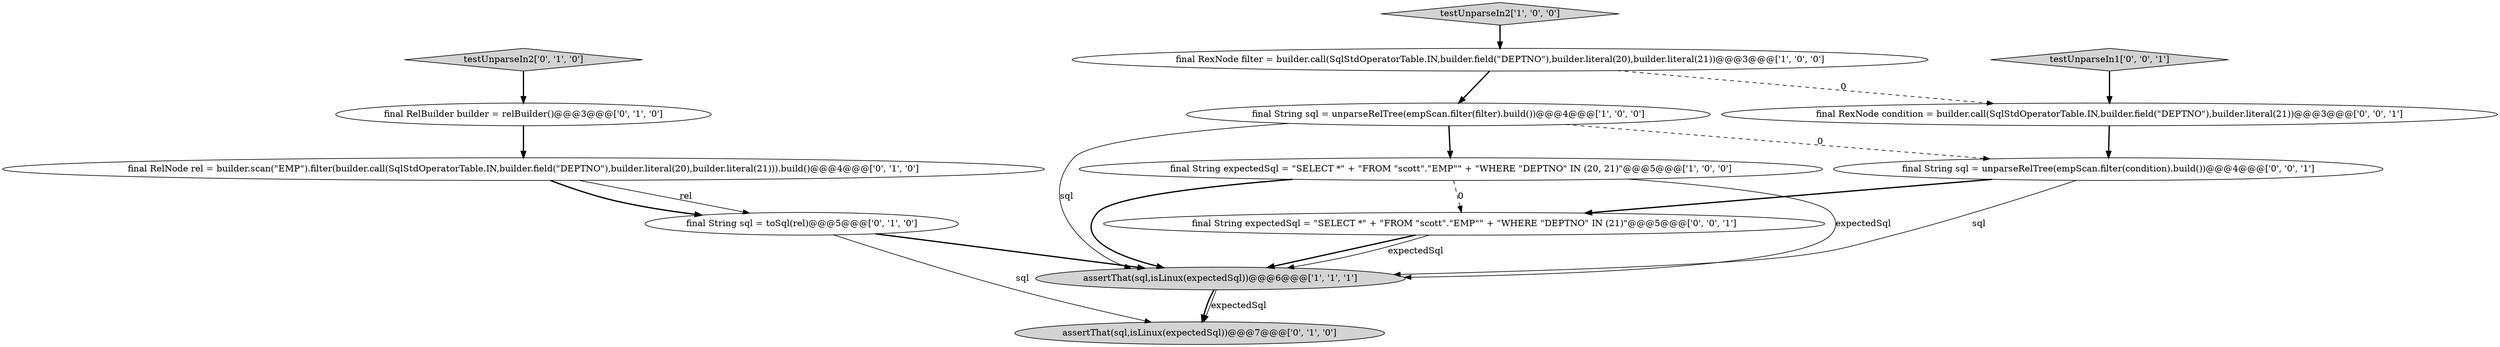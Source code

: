 digraph {
10 [style = filled, label = "testUnparseIn1['0', '0', '1']", fillcolor = lightgray, shape = diamond image = "AAA0AAABBB3BBB"];
0 [style = filled, label = "assertThat(sql,isLinux(expectedSql))@@@6@@@['1', '1', '1']", fillcolor = lightgray, shape = ellipse image = "AAA0AAABBB1BBB"];
1 [style = filled, label = "final String expectedSql = \"SELECT *\" + \"FROM \"scott\".\"EMP\"\" + \"WHERE \"DEPTNO\" IN (20, 21)\"@@@5@@@['1', '0', '0']", fillcolor = white, shape = ellipse image = "AAA0AAABBB1BBB"];
5 [style = filled, label = "final String sql = toSql(rel)@@@5@@@['0', '1', '0']", fillcolor = white, shape = ellipse image = "AAA1AAABBB2BBB"];
6 [style = filled, label = "final RelBuilder builder = relBuilder()@@@3@@@['0', '1', '0']", fillcolor = white, shape = ellipse image = "AAA0AAABBB2BBB"];
7 [style = filled, label = "assertThat(sql,isLinux(expectedSql))@@@7@@@['0', '1', '0']", fillcolor = lightgray, shape = ellipse image = "AAA0AAABBB2BBB"];
11 [style = filled, label = "final String sql = unparseRelTree(empScan.filter(condition).build())@@@4@@@['0', '0', '1']", fillcolor = white, shape = ellipse image = "AAA0AAABBB3BBB"];
3 [style = filled, label = "final String sql = unparseRelTree(empScan.filter(filter).build())@@@4@@@['1', '0', '0']", fillcolor = white, shape = ellipse image = "AAA0AAABBB1BBB"];
8 [style = filled, label = "final RelNode rel = builder.scan(\"EMP\").filter(builder.call(SqlStdOperatorTable.IN,builder.field(\"DEPTNO\"),builder.literal(20),builder.literal(21))).build()@@@4@@@['0', '1', '0']", fillcolor = white, shape = ellipse image = "AAA0AAABBB2BBB"];
4 [style = filled, label = "testUnparseIn2['1', '0', '0']", fillcolor = lightgray, shape = diamond image = "AAA0AAABBB1BBB"];
13 [style = filled, label = "final String expectedSql = \"SELECT *\" + \"FROM \"scott\".\"EMP\"\" + \"WHERE \"DEPTNO\" IN (21)\"@@@5@@@['0', '0', '1']", fillcolor = white, shape = ellipse image = "AAA0AAABBB3BBB"];
9 [style = filled, label = "testUnparseIn2['0', '1', '0']", fillcolor = lightgray, shape = diamond image = "AAA0AAABBB2BBB"];
12 [style = filled, label = "final RexNode condition = builder.call(SqlStdOperatorTable.IN,builder.field(\"DEPTNO\"),builder.literal(21))@@@3@@@['0', '0', '1']", fillcolor = white, shape = ellipse image = "AAA0AAABBB3BBB"];
2 [style = filled, label = "final RexNode filter = builder.call(SqlStdOperatorTable.IN,builder.field(\"DEPTNO\"),builder.literal(20),builder.literal(21))@@@3@@@['1', '0', '0']", fillcolor = white, shape = ellipse image = "AAA0AAABBB1BBB"];
8->5 [style = bold, label=""];
13->0 [style = bold, label=""];
8->5 [style = solid, label="rel"];
13->0 [style = solid, label="expectedSql"];
0->7 [style = bold, label=""];
3->11 [style = dashed, label="0"];
6->8 [style = bold, label=""];
3->1 [style = bold, label=""];
4->2 [style = bold, label=""];
1->13 [style = dashed, label="0"];
9->6 [style = bold, label=""];
0->7 [style = solid, label="expectedSql"];
2->3 [style = bold, label=""];
10->12 [style = bold, label=""];
5->0 [style = bold, label=""];
3->0 [style = solid, label="sql"];
11->13 [style = bold, label=""];
12->11 [style = bold, label=""];
5->7 [style = solid, label="sql"];
1->0 [style = solid, label="expectedSql"];
11->0 [style = solid, label="sql"];
2->12 [style = dashed, label="0"];
1->0 [style = bold, label=""];
}
